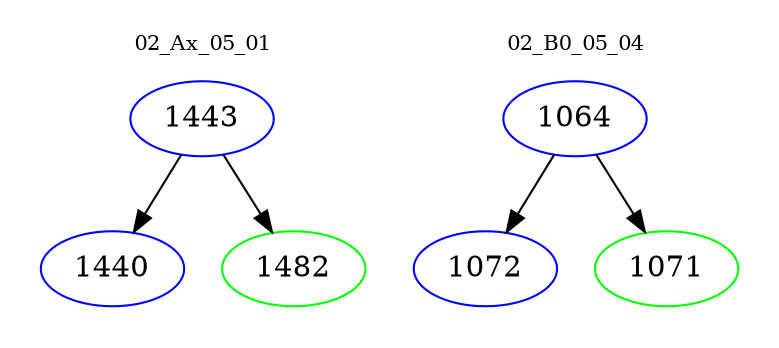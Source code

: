 digraph{
subgraph cluster_0 {
color = white
label = "02_Ax_05_01";
fontsize=10;
T0_1443 [label="1443", color="blue"]
T0_1443 -> T0_1440 [color="black"]
T0_1440 [label="1440", color="blue"]
T0_1443 -> T0_1482 [color="black"]
T0_1482 [label="1482", color="green"]
}
subgraph cluster_1 {
color = white
label = "02_B0_05_04";
fontsize=10;
T1_1064 [label="1064", color="blue"]
T1_1064 -> T1_1072 [color="black"]
T1_1072 [label="1072", color="blue"]
T1_1064 -> T1_1071 [color="black"]
T1_1071 [label="1071", color="green"]
}
}
